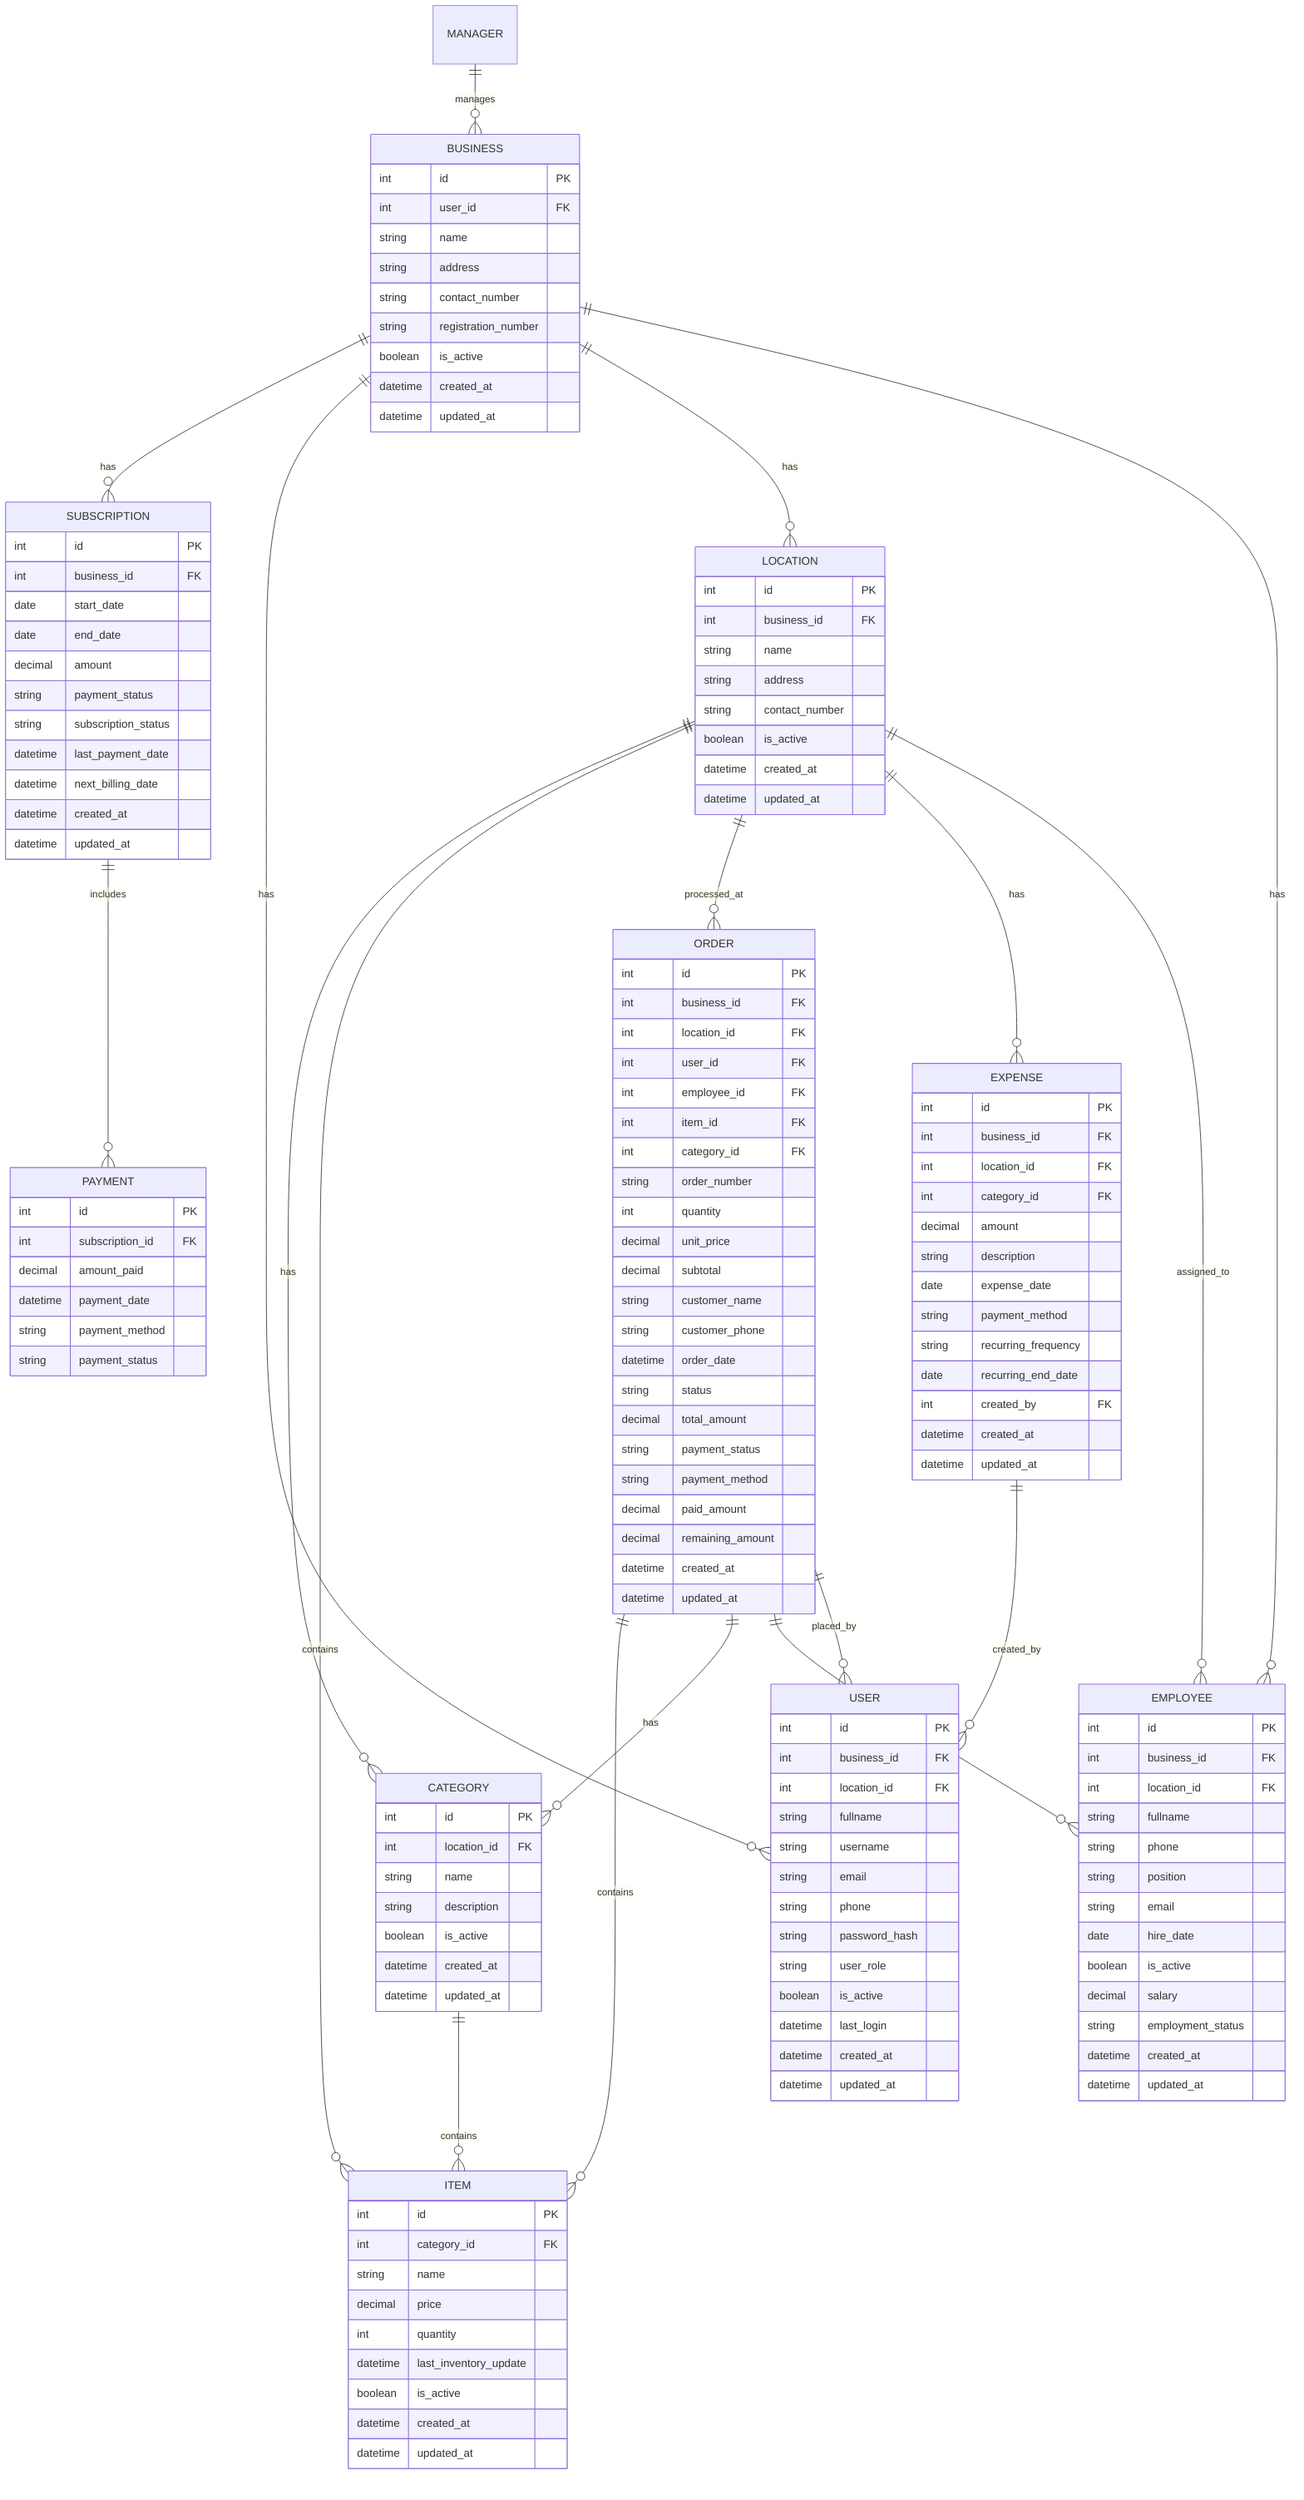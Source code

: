 erDiagram
    %% Owner Level
    MANAGER ||--o{ BUSINESS : manages

    %% Core Business Structure
    BUSINESS ||--o{ SUBSCRIPTION : has
    BUSINESS ||--o{ USER : has
    BUSINESS ||--o{ LOCATION : has
    BUSINESS ||--o{ EMPLOYEE : has

    %% Location Relations
    LOCATION ||--o{ CATEGORY : has
    LOCATION ||--o{ ITEM : contains
    LOCATION ||--o{ ORDER : processed_at
    LOCATION ||--o{ EXPENSE : has
    LOCATION ||--o{ EMPLOYEE : assigned_to

    %% Product Structure
    CATEGORY ||--o{ ITEM : contains

    %% Order Structure
    ORDER ||--o{ ITEM : contains
    ORDER ||--o{ CATEGORY : has
    ORDER ||--o{ EMPLOYEE : handled_by
    ORDER ||--o{ USER : placed_by

    %% Subscription Management
    SUBSCRIPTION ||--o{ PAYMENT : includes

    %% Expense Details
    EXPENSE ||--o{ USER : created_by

    BUSINESS {
        int id PK
        int user_id FK
        string name
        string address
        string contact_number
        string registration_number
        boolean is_active
        datetime created_at
        datetime updated_at
    }

    SUBSCRIPTION {
        int id PK
        int business_id FK
        date start_date
        date end_date
        decimal amount
        string payment_status
        string subscription_status
        datetime last_payment_date
        datetime next_billing_date
        datetime created_at
        datetime updated_at
    }

    USER {
        int id PK
        int business_id FK
        int location_id FK
        string fullname
        string username
        string email
        string phone
        string password_hash
        string user_role
        boolean is_active
        datetime last_login
        datetime created_at
        datetime updated_at
    }

    EMPLOYEE {
        int id PK
        int business_id FK
        int location_id FK
        string fullname
        string phone
        string position
        string email
        date hire_date
        boolean is_active
        decimal salary
        string employment_status
        datetime created_at
        datetime updated_at
    }

    LOCATION {
        int id PK
        int business_id FK
        string name
        string address
        string contact_number
        boolean is_active
        datetime created_at
        datetime updated_at
    }

    CATEGORY {
        int id PK
        int location_id FK
        string name
        string description
        boolean is_active
        datetime created_at
        datetime updated_at
    }

    ITEM {
        int id PK
        int category_id FK
        string name
        decimal price
        int quantity
        datetime last_inventory_update
        boolean is_active
        datetime created_at
        datetime updated_at
    }

    ORDER {
        int id PK
        int business_id FK
        int location_id FK
        int user_id FK
        int employee_id FK
        int item_id FK
        int category_id FK
        string order_number
        int quantity
        decimal unit_price
        decimal subtotal
        string customer_name
        string customer_phone
        datetime order_date
        string status
        decimal total_amount
        string payment_status
        string payment_method
        decimal paid_amount
        decimal remaining_amount
        datetime created_at
        datetime updated_at
    }

    EXPENSE {
        int id PK
        int business_id FK
        int location_id FK
        int category_id FK
        decimal amount
        string description
        date expense_date
        string payment_method
        string recurring_frequency
        date recurring_end_date
        int created_by FK
        datetime created_at
        datetime updated_at
    }

    PAYMENT {
        int id PK
        int subscription_id FK
        decimal amount_paid
        datetime payment_date
        string payment_method
        string payment_status
    }